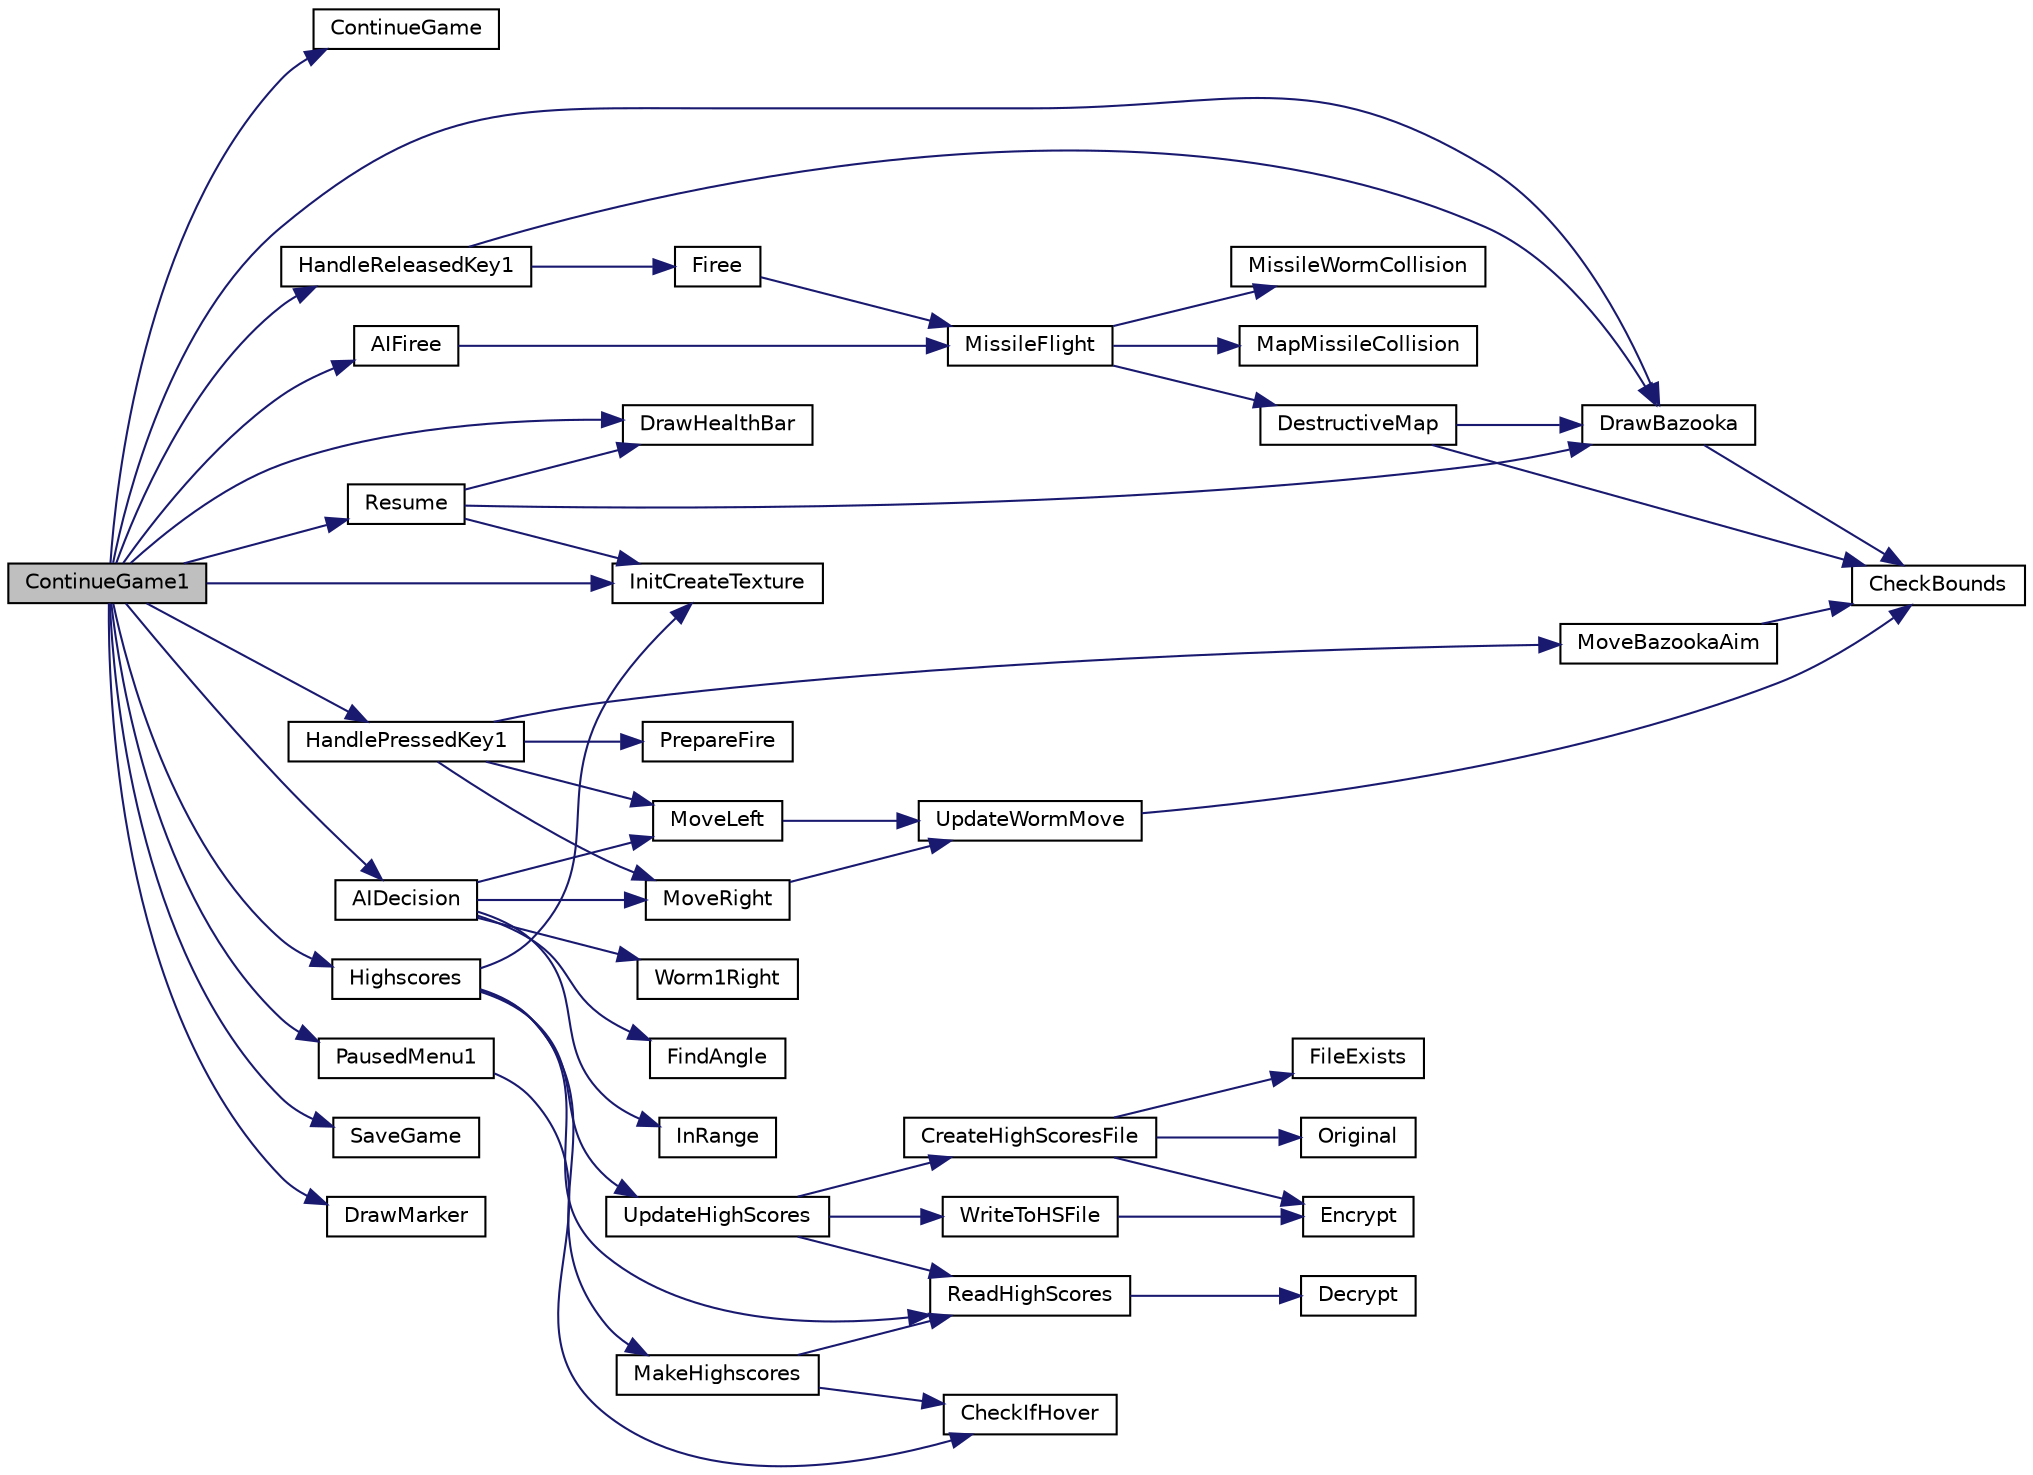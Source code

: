 digraph "ContinueGame1"
{
 // LATEX_PDF_SIZE
  edge [fontname="Helvetica",fontsize="10",labelfontname="Helvetica",labelfontsize="10"];
  node [fontname="Helvetica",fontsize="10",shape=record];
  rankdir="LR";
  Node0 [label="ContinueGame1",height=0.2,width=0.4,color="black", fillcolor="grey75", style="filled", fontcolor="black",tooltip="Handle ContinueGame, reading saved state of game from file and drawing it on screen."];
  Node0 -> Node1 [color="midnightblue",fontsize="10",style="solid",fontname="Helvetica"];
  Node1 [label="ContinueGame",height=0.2,width=0.4,color="black", fillcolor="white", style="filled",URL="$continue_8c.html#a8143811ac0318e494fa7e8f923835d76",tooltip="Function used to read all of the information needed to continue previously saved game from file."];
  Node0 -> Node2 [color="midnightblue",fontsize="10",style="solid",fontname="Helvetica"];
  Node2 [label="InitCreateTexture",height=0.2,width=0.4,color="black", fillcolor="white", style="filled",URL="$init_create_8c.html#a096213ed2cc5a753b21f157814a4ed01",tooltip="Creating and initializing of texture. 1 if isnt succesfull, 0 otherwise."];
  Node0 -> Node3 [color="midnightblue",fontsize="10",style="solid",fontname="Helvetica"];
  Node3 [label="DrawBazooka",height=0.2,width=0.4,color="black", fillcolor="white", style="filled",URL="$_worm_8c.html#ac7de59f5b8359eb805d0d4aec0580b09",tooltip="Function used for drawing bazooka on screen by initializing it's parameters and uploading it's textur..."];
  Node3 -> Node4 [color="midnightblue",fontsize="10",style="solid",fontname="Helvetica"];
  Node4 [label="CheckBounds",height=0.2,width=0.4,color="black", fillcolor="white", style="filled",URL="$game_8c.html#a468e6bee1a546cf14c4729cd44d9597f",tooltip="Function used to check if an object has reached the end of terrain."];
  Node0 -> Node5 [color="midnightblue",fontsize="10",style="solid",fontname="Helvetica"];
  Node5 [label="DrawHealthBar",height=0.2,width=0.4,color="black", fillcolor="white", style="filled",URL="$game_mode_8c.html#aa03ca95eba496ae890313395477f6cb4",tooltip="Function used for drawing health bar."];
  Node0 -> Node6 [color="midnightblue",fontsize="10",style="solid",fontname="Helvetica"];
  Node6 [label="HandlePressedKey1",height=0.2,width=0.4,color="black", fillcolor="white", style="filled",URL="$game_8c.html#a10f993dc6ac6ddec96cdf9683d8f055c",tooltip="Function used to determine which button has been pressed by player1."];
  Node6 -> Node7 [color="midnightblue",fontsize="10",style="solid",fontname="Helvetica"];
  Node7 [label="MoveLeft",height=0.2,width=0.4,color="black", fillcolor="white", style="filled",URL="$game_8c.html#a9ff2f4b2a93dcfb706919fd4171e163d",tooltip="Function used for moving worm left."];
  Node7 -> Node8 [color="midnightblue",fontsize="10",style="solid",fontname="Helvetica"];
  Node8 [label="UpdateWormMove",height=0.2,width=0.4,color="black", fillcolor="white", style="filled",URL="$game_8c.html#af0ef0d0fb99349d4386beaf89fc6675d",tooltip="Function used for updating worm on screen and everything that changes."];
  Node8 -> Node4 [color="midnightblue",fontsize="10",style="solid",fontname="Helvetica"];
  Node6 -> Node9 [color="midnightblue",fontsize="10",style="solid",fontname="Helvetica"];
  Node9 [label="MoveRight",height=0.2,width=0.4,color="black", fillcolor="white", style="filled",URL="$game_8c.html#a76ae2bac6aeb3cfd5ea5d9d605b316bc",tooltip="Function used for moving worm right."];
  Node9 -> Node8 [color="midnightblue",fontsize="10",style="solid",fontname="Helvetica"];
  Node6 -> Node10 [color="midnightblue",fontsize="10",style="solid",fontname="Helvetica"];
  Node10 [label="MoveBazookaAim",height=0.2,width=0.4,color="black", fillcolor="white", style="filled",URL="$game_8c.html#a6f0de616d48a40825e4e43189f3fba8a",tooltip="Function used for moving bazooka's aim."];
  Node10 -> Node4 [color="midnightblue",fontsize="10",style="solid",fontname="Helvetica"];
  Node6 -> Node11 [color="midnightblue",fontsize="10",style="solid",fontname="Helvetica"];
  Node11 [label="PrepareFire",height=0.2,width=0.4,color="black", fillcolor="white", style="filled",URL="$game_8c.html#ab45aa66c1d40499b407f29e5553c1bb5",tooltip="Function used for preparing worm to shoot, handles power bar from pressing space to release."];
  Node0 -> Node12 [color="midnightblue",fontsize="10",style="solid",fontname="Helvetica"];
  Node12 [label="HandleReleasedKey1",height=0.2,width=0.4,color="black", fillcolor="white", style="filled",URL="$game_8c.html#abf36c891622e004cd9599b9d0358d2e6",tooltip="Function used to determine which button has been released by player1."];
  Node12 -> Node3 [color="midnightblue",fontsize="10",style="solid",fontname="Helvetica"];
  Node12 -> Node13 [color="midnightblue",fontsize="10",style="solid",fontname="Helvetica"];
  Node13 [label="Firee",height=0.2,width=0.4,color="black", fillcolor="white", style="filled",URL="$game_8c.html#ad222cc7ef964e3ac463441481aab811b",tooltip="Preparing and shooting missile, without its flight."];
  Node13 -> Node14 [color="midnightblue",fontsize="10",style="solid",fontname="Helvetica"];
  Node14 [label="MissileFlight",height=0.2,width=0.4,color="black", fillcolor="white", style="filled",URL="$game_8c.html#abf11b449e8f63b946ed91c6e3276cd01",tooltip="Function used for making missile fly on parabolic trajectory."];
  Node14 -> Node15 [color="midnightblue",fontsize="10",style="solid",fontname="Helvetica"];
  Node15 [label="MissileWormCollision",height=0.2,width=0.4,color="black", fillcolor="white", style="filled",URL="$game_8c.html#a9f146395d72c84962e18206af908752c",tooltip="Function used to check if missile has hit the worm."];
  Node14 -> Node16 [color="midnightblue",fontsize="10",style="solid",fontname="Helvetica"];
  Node16 [label="DestructiveMap",height=0.2,width=0.4,color="black", fillcolor="white", style="filled",URL="$game_8c.html#ac16e4fdd7a567918f1d8587c011da1b3",tooltip="Updating map affected by missile."];
  Node16 -> Node4 [color="midnightblue",fontsize="10",style="solid",fontname="Helvetica"];
  Node16 -> Node3 [color="midnightblue",fontsize="10",style="solid",fontname="Helvetica"];
  Node14 -> Node17 [color="midnightblue",fontsize="10",style="solid",fontname="Helvetica"];
  Node17 [label="MapMissileCollision",height=0.2,width=0.4,color="black", fillcolor="white", style="filled",URL="$game_8c.html#a09a7fdd30cf659f4daccabbe9dad464c",tooltip="Function which check if collision between map and missile has occured."];
  Node0 -> Node18 [color="midnightblue",fontsize="10",style="solid",fontname="Helvetica"];
  Node18 [label="PausedMenu1",height=0.2,width=0.4,color="black", fillcolor="white", style="filled",URL="$making_menu_8c.html#a7264192a6130b41735ae17cc580f2339",tooltip="Function used for creaing pause menu for singleplayer."];
  Node18 -> Node19 [color="midnightblue",fontsize="10",style="solid",fontname="Helvetica"];
  Node19 [label="CheckIfHover",height=0.2,width=0.4,color="black", fillcolor="white", style="filled",URL="$making_menu_8c.html#afc43a28ca87591786836417e88f766a8",tooltip="Checks if mouse has hovered button."];
  Node0 -> Node20 [color="midnightblue",fontsize="10",style="solid",fontname="Helvetica"];
  Node20 [label="Resume",height=0.2,width=0.4,color="black", fillcolor="white", style="filled",URL="$game_mode_8c.html#aa2b3a31620b745eacf4ca48ca56e4683",tooltip="Function used for continuing game after pause (drawing last state on screen)"];
  Node20 -> Node2 [color="midnightblue",fontsize="10",style="solid",fontname="Helvetica"];
  Node20 -> Node5 [color="midnightblue",fontsize="10",style="solid",fontname="Helvetica"];
  Node20 -> Node3 [color="midnightblue",fontsize="10",style="solid",fontname="Helvetica"];
  Node0 -> Node21 [color="midnightblue",fontsize="10",style="solid",fontname="Helvetica"];
  Node21 [label="SaveGame",height=0.2,width=0.4,color="black", fillcolor="white", style="filled",URL="$continue_8c.html#a672a03dab89704f2e993eb5bc7302f31",tooltip="Function used to save current singleplayer game by storing all of the needed information into file."];
  Node0 -> Node22 [color="midnightblue",fontsize="10",style="solid",fontname="Helvetica"];
  Node22 [label="AIDecision",height=0.2,width=0.4,color="black", fillcolor="white", style="filled",URL="$_a_i_8c.html#a2012ad21fe1a9774f3246cbecf5f1ca8",tooltip="Main AI function used for making decision what to do."];
  Node22 -> Node23 [color="midnightblue",fontsize="10",style="solid",fontname="Helvetica"];
  Node23 [label="InRange",height=0.2,width=0.4,color="black", fillcolor="white", style="filled",URL="$_a_i_8c.html#a276fe62b7f28ed6e5fd5aacbf9cd8922",tooltip="Checking if worm2 is in range of worm1's fire."];
  Node22 -> Node24 [color="midnightblue",fontsize="10",style="solid",fontname="Helvetica"];
  Node24 [label="Worm1Right",height=0.2,width=0.4,color="black", fillcolor="white", style="filled",URL="$_a_i_8c.html#a1c500bbdda3d2dde9532b2c3fc89d40e",tooltip="Checking if worm1 is positioned right to worm2 on map."];
  Node22 -> Node7 [color="midnightblue",fontsize="10",style="solid",fontname="Helvetica"];
  Node22 -> Node9 [color="midnightblue",fontsize="10",style="solid",fontname="Helvetica"];
  Node22 -> Node25 [color="midnightblue",fontsize="10",style="solid",fontname="Helvetica"];
  Node25 [label="FindAngle",height=0.2,width=0.4,color="black", fillcolor="white", style="filled",URL="$_a_i_8c.html#ac083d210d302be5eb8ac382d3f7574c2",tooltip="Used for finding the right angle for worm1 to shoot worm2."];
  Node0 -> Node26 [color="midnightblue",fontsize="10",style="solid",fontname="Helvetica"];
  Node26 [label="AIFiree",height=0.2,width=0.4,color="black", fillcolor="white", style="filled",URL="$game_8c.html#a43d0a4fd439970ed1ae79c87ad0d2287",tooltip="Function used to prepare and shoot missile for ai."];
  Node26 -> Node14 [color="midnightblue",fontsize="10",style="solid",fontname="Helvetica"];
  Node0 -> Node27 [color="midnightblue",fontsize="10",style="solid",fontname="Helvetica"];
  Node27 [label="DrawMarker",height=0.2,width=0.4,color="black", fillcolor="white", style="filled",URL="$game_mode_8c.html#a737fbd127eec879fb1d7c5dba4988bdf",tooltip="Function used for drawing marker which points which player's turn it is."];
  Node0 -> Node28 [color="midnightblue",fontsize="10",style="solid",fontname="Helvetica"];
  Node28 [label="Highscores",height=0.2,width=0.4,color="black", fillcolor="white", style="filled",URL="$game_mode_8c.html#af1403c4d3d7ccbfeed2a843ebc7c69c3",tooltip="Function used for writing your name into highscores and printing highscores on screen."];
  Node28 -> Node2 [color="midnightblue",fontsize="10",style="solid",fontname="Helvetica"];
  Node28 -> Node29 [color="midnightblue",fontsize="10",style="solid",fontname="Helvetica"];
  Node29 [label="UpdateHighScores",height=0.2,width=0.4,color="black", fillcolor="white", style="filled",URL="$high_scores_8c.html#aa9ad9063961454218812e89a854fa980",tooltip="Function used for updating highscores file after every game."];
  Node29 -> Node30 [color="midnightblue",fontsize="10",style="solid",fontname="Helvetica"];
  Node30 [label="CreateHighScoresFile",height=0.2,width=0.4,color="black", fillcolor="white", style="filled",URL="$high_scores_8c.html#a9207893ef101ead3c6d6336dc909884e",tooltip="Function used for creating highscores file."];
  Node30 -> Node31 [color="midnightblue",fontsize="10",style="solid",fontname="Helvetica"];
  Node31 [label="FileExists",height=0.2,width=0.4,color="black", fillcolor="white", style="filled",URL="$high_scores_8c.html#abed98d4c187d0990eea24ba93bcbb542",tooltip="Function used to check if file exists."];
  Node30 -> Node32 [color="midnightblue",fontsize="10",style="solid",fontname="Helvetica"];
  Node32 [label="Original",height=0.2,width=0.4,color="black", fillcolor="white", style="filled",URL="$high_scores_8c.html#abc2d21321218271c3f69ad98b3e190e5",tooltip="Checking if file is okay."];
  Node30 -> Node33 [color="midnightblue",fontsize="10",style="solid",fontname="Helvetica"];
  Node33 [label="Encrypt",height=0.2,width=0.4,color="black", fillcolor="white", style="filled",URL="$high_scores_8c.html#a90b11544d2439ae6a7d8dd595772c239",tooltip="Function used for encypting name and score before storing them in file."];
  Node29 -> Node34 [color="midnightblue",fontsize="10",style="solid",fontname="Helvetica"];
  Node34 [label="ReadHighScores",height=0.2,width=0.4,color="black", fillcolor="white", style="filled",URL="$high_scores_8c.html#a5407da418def18baa7e871e10a24fc80",tooltip="Function used for reading highscore list from file."];
  Node34 -> Node35 [color="midnightblue",fontsize="10",style="solid",fontname="Helvetica"];
  Node35 [label="Decrypt",height=0.2,width=0.4,color="black", fillcolor="white", style="filled",URL="$high_scores_8c.html#a812ea6f83eb244f1a669998454109f2c",tooltip="Function used for decrypting player name and score after reading it from file and before printing on ..."];
  Node29 -> Node36 [color="midnightblue",fontsize="10",style="solid",fontname="Helvetica"];
  Node36 [label="WriteToHSFile",height=0.2,width=0.4,color="black", fillcolor="white", style="filled",URL="$high_scores_8c.html#a60eefc0d97fda41d160cc80f4ea01444",tooltip="Function used to write encrypted names and scores into file."];
  Node36 -> Node33 [color="midnightblue",fontsize="10",style="solid",fontname="Helvetica"];
  Node28 -> Node34 [color="midnightblue",fontsize="10",style="solid",fontname="Helvetica"];
  Node28 -> Node37 [color="midnightblue",fontsize="10",style="solid",fontname="Helvetica"];
  Node37 [label="MakeHighscores",height=0.2,width=0.4,color="black", fillcolor="white", style="filled",URL="$making_menu_8c.html#a3ed949b06347ac576701c7fc1b40bccb",tooltip="Function used for reading higschores and creating HighScores window."];
  Node37 -> Node34 [color="midnightblue",fontsize="10",style="solid",fontname="Helvetica"];
  Node37 -> Node19 [color="midnightblue",fontsize="10",style="solid",fontname="Helvetica"];
}
